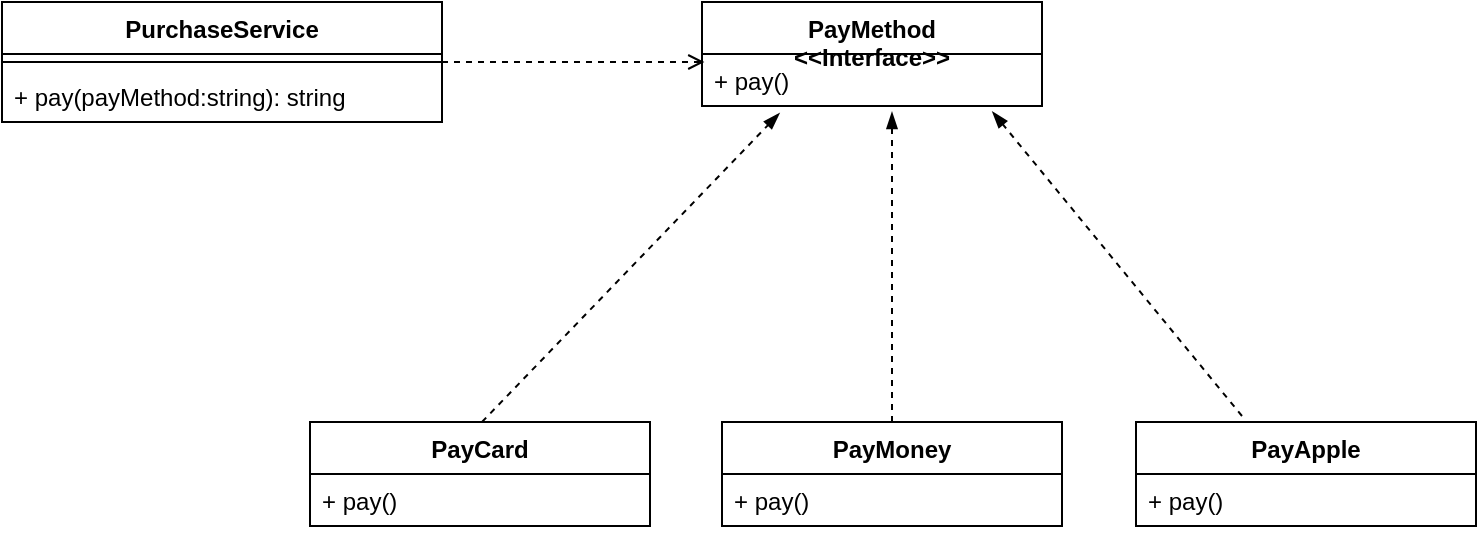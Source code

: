 <mxfile>
    <diagram id="Xb3_1oIi03mNFOayJmRX" name="페이지-1">
        <mxGraphModel dx="764" dy="563" grid="1" gridSize="10" guides="1" tooltips="1" connect="1" arrows="1" fold="1" page="1" pageScale="1" pageWidth="827" pageHeight="1169" math="0" shadow="0">
            <root>
                <mxCell id="0"/>
                <mxCell id="1" parent="0"/>
                <mxCell id="2" value="PurchaseService" style="swimlane;fontStyle=1;align=center;verticalAlign=top;childLayout=stackLayout;horizontal=1;startSize=26;horizontalStack=0;resizeParent=1;resizeParentMax=0;resizeLast=0;collapsible=1;marginBottom=0;" vertex="1" parent="1">
                    <mxGeometry x="90" y="70" width="220" height="60" as="geometry"/>
                </mxCell>
                <mxCell id="4" value="" style="line;strokeWidth=1;fillColor=none;align=left;verticalAlign=middle;spacingTop=-1;spacingLeft=3;spacingRight=3;rotatable=0;labelPosition=right;points=[];portConstraint=eastwest;strokeColor=inherit;" vertex="1" parent="2">
                    <mxGeometry y="26" width="220" height="8" as="geometry"/>
                </mxCell>
                <mxCell id="5" value="+ pay(payMethod:string): string" style="text;strokeColor=none;fillColor=none;align=left;verticalAlign=top;spacingLeft=4;spacingRight=4;overflow=hidden;rotatable=0;points=[[0,0.5],[1,0.5]];portConstraint=eastwest;" vertex="1" parent="2">
                    <mxGeometry y="34" width="220" height="26" as="geometry"/>
                </mxCell>
                <mxCell id="6" value="PayMethod&#10;&lt;&lt;Interface&gt;&gt;&#10;" style="swimlane;fontStyle=1;align=center;verticalAlign=top;childLayout=stackLayout;horizontal=1;startSize=26;horizontalStack=0;resizeParent=1;resizeParentMax=0;resizeLast=0;collapsible=1;marginBottom=0;" vertex="1" parent="1">
                    <mxGeometry x="440" y="70" width="170" height="52" as="geometry">
                        <mxRectangle x="430" y="70" width="120" height="40" as="alternateBounds"/>
                    </mxGeometry>
                </mxCell>
                <mxCell id="9" value="+ pay()" style="text;strokeColor=none;fillColor=none;align=left;verticalAlign=top;spacingLeft=4;spacingRight=4;overflow=hidden;rotatable=0;points=[[0,0.5],[1,0.5]];portConstraint=eastwest;" vertex="1" parent="6">
                    <mxGeometry y="26" width="170" height="26" as="geometry"/>
                </mxCell>
                <mxCell id="14" value="" style="endArrow=open;dashed=1;html=1;entryX=0.007;entryY=0.154;entryDx=0;entryDy=0;entryPerimeter=0;endFill=0;" edge="1" parent="1" target="9">
                    <mxGeometry width="50" height="50" relative="1" as="geometry">
                        <mxPoint x="310" y="100" as="sourcePoint"/>
                        <mxPoint x="360" y="50" as="targetPoint"/>
                    </mxGeometry>
                </mxCell>
                <mxCell id="15" value="PayCard" style="swimlane;fontStyle=1;align=center;verticalAlign=top;childLayout=stackLayout;horizontal=1;startSize=26;horizontalStack=0;resizeParent=1;resizeParentMax=0;resizeLast=0;collapsible=1;marginBottom=0;" vertex="1" parent="1">
                    <mxGeometry x="244" y="280" width="170" height="52" as="geometry">
                        <mxRectangle x="430" y="70" width="120" height="40" as="alternateBounds"/>
                    </mxGeometry>
                </mxCell>
                <mxCell id="16" value="+ pay()" style="text;strokeColor=none;fillColor=none;align=left;verticalAlign=top;spacingLeft=4;spacingRight=4;overflow=hidden;rotatable=0;points=[[0,0.5],[1,0.5]];portConstraint=eastwest;" vertex="1" parent="15">
                    <mxGeometry y="26" width="170" height="26" as="geometry"/>
                </mxCell>
                <mxCell id="17" value="PayMoney" style="swimlane;fontStyle=1;align=center;verticalAlign=top;childLayout=stackLayout;horizontal=1;startSize=26;horizontalStack=0;resizeParent=1;resizeParentMax=0;resizeLast=0;collapsible=1;marginBottom=0;" vertex="1" parent="1">
                    <mxGeometry x="450" y="280" width="170" height="52" as="geometry">
                        <mxRectangle x="430" y="70" width="120" height="40" as="alternateBounds"/>
                    </mxGeometry>
                </mxCell>
                <mxCell id="18" value="+ pay()" style="text;strokeColor=none;fillColor=none;align=left;verticalAlign=top;spacingLeft=4;spacingRight=4;overflow=hidden;rotatable=0;points=[[0,0.5],[1,0.5]];portConstraint=eastwest;" vertex="1" parent="17">
                    <mxGeometry y="26" width="170" height="26" as="geometry"/>
                </mxCell>
                <mxCell id="19" value="PayApple" style="swimlane;fontStyle=1;align=center;verticalAlign=top;childLayout=stackLayout;horizontal=1;startSize=26;horizontalStack=0;resizeParent=1;resizeParentMax=0;resizeLast=0;collapsible=1;marginBottom=0;" vertex="1" parent="1">
                    <mxGeometry x="657" y="280" width="170" height="52" as="geometry">
                        <mxRectangle x="430" y="70" width="120" height="40" as="alternateBounds"/>
                    </mxGeometry>
                </mxCell>
                <mxCell id="20" value="+ pay()" style="text;strokeColor=none;fillColor=none;align=left;verticalAlign=top;spacingLeft=4;spacingRight=4;overflow=hidden;rotatable=0;points=[[0,0.5],[1,0.5]];portConstraint=eastwest;" vertex="1" parent="19">
                    <mxGeometry y="26" width="170" height="26" as="geometry"/>
                </mxCell>
                <mxCell id="21" value="" style="endArrow=blockThin;dashed=1;html=1;entryX=0.228;entryY=1.138;entryDx=0;entryDy=0;entryPerimeter=0;endFill=1;" edge="1" parent="1" target="9">
                    <mxGeometry width="50" height="50" relative="1" as="geometry">
                        <mxPoint x="330" y="280" as="sourcePoint"/>
                        <mxPoint x="380" y="230" as="targetPoint"/>
                    </mxGeometry>
                </mxCell>
                <mxCell id="22" value="" style="endArrow=blockThin;dashed=1;html=1;endFill=1;exitX=0.5;exitY=0;exitDx=0;exitDy=0;" edge="1" parent="1" source="17">
                    <mxGeometry width="50" height="50" relative="1" as="geometry">
                        <mxPoint x="380" y="280" as="sourcePoint"/>
                        <mxPoint x="535" y="125" as="targetPoint"/>
                    </mxGeometry>
                </mxCell>
                <mxCell id="23" value="" style="endArrow=blockThin;dashed=1;html=1;endFill=1;exitX=0.5;exitY=0;exitDx=0;exitDy=0;entryX=0.854;entryY=1.108;entryDx=0;entryDy=0;entryPerimeter=0;" edge="1" parent="1" target="9">
                    <mxGeometry width="50" height="50" relative="1" as="geometry">
                        <mxPoint x="710" y="277" as="sourcePoint"/>
                        <mxPoint x="710" y="122" as="targetPoint"/>
                    </mxGeometry>
                </mxCell>
            </root>
        </mxGraphModel>
    </diagram>
</mxfile>